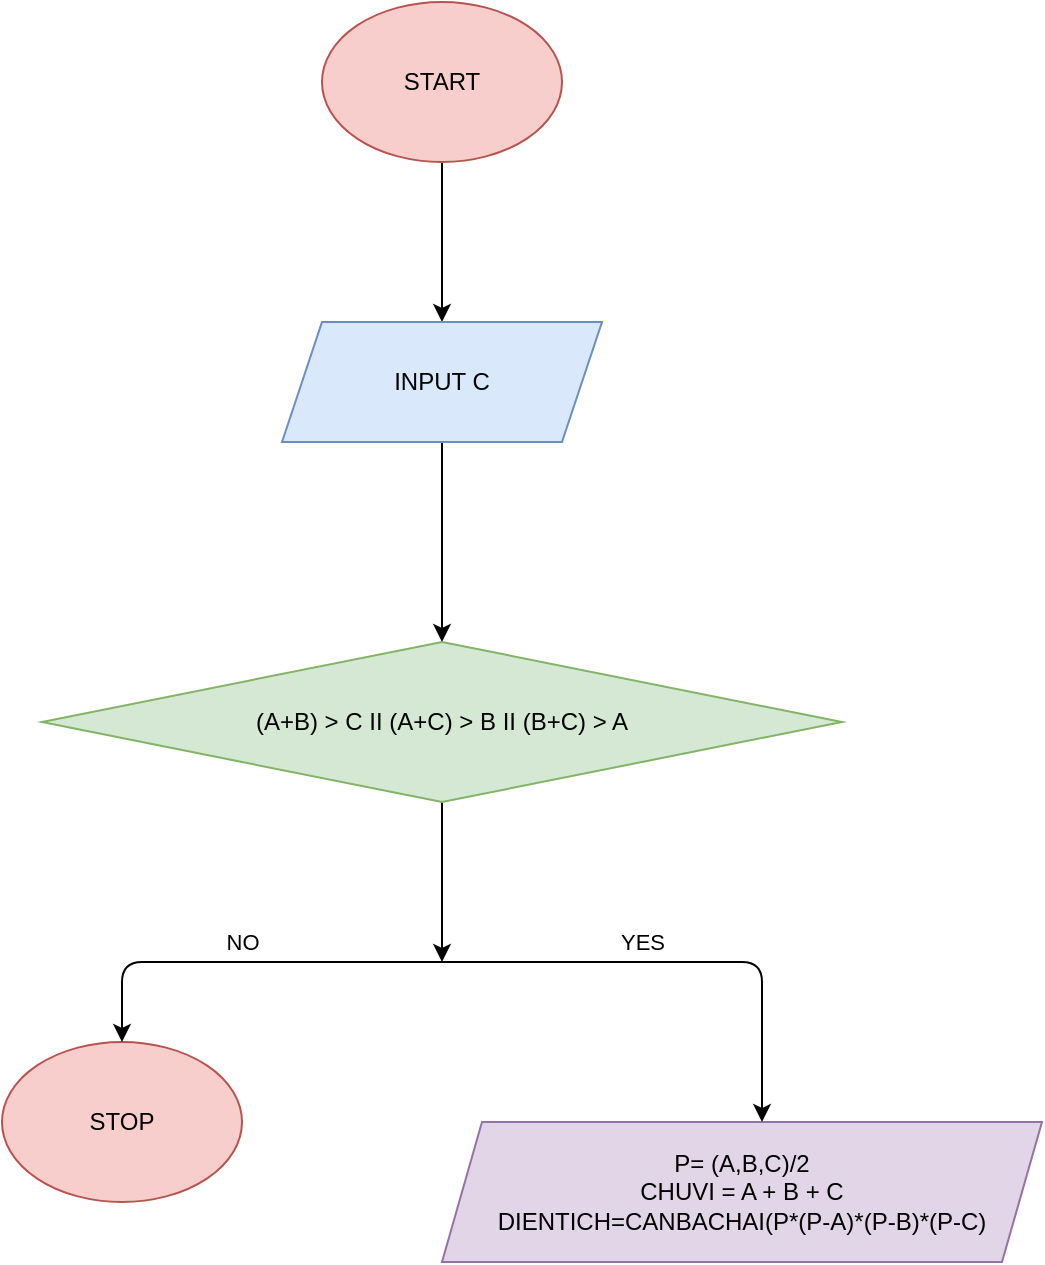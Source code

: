 <mxfile version="13.6.9" type="google"><diagram id="f3RsYmCuITHd13n0qzEx" name="Page-1"><mxGraphModel dx="1657" dy="873" grid="1" gridSize="10" guides="1" tooltips="1" connect="1" arrows="1" fold="1" page="1" pageScale="1" pageWidth="827" pageHeight="1169" math="0" shadow="0"><root><mxCell id="0"/><mxCell id="1" parent="0"/><mxCell id="S8PUJiYzVxHTxEPRs-mu-13" style="edgeStyle=orthogonalEdgeStyle;rounded=0;orthogonalLoop=1;jettySize=auto;html=1;entryX=0.5;entryY=0;entryDx=0;entryDy=0;" edge="1" parent="1" source="S8PUJiYzVxHTxEPRs-mu-1" target="S8PUJiYzVxHTxEPRs-mu-2"><mxGeometry relative="1" as="geometry"/></mxCell><mxCell id="S8PUJiYzVxHTxEPRs-mu-1" value="START" style="ellipse;whiteSpace=wrap;html=1;fillColor=#f8cecc;strokeColor=#b85450;" vertex="1" parent="1"><mxGeometry x="340" y="40" width="120" height="80" as="geometry"/></mxCell><mxCell id="S8PUJiYzVxHTxEPRs-mu-12" style="edgeStyle=orthogonalEdgeStyle;rounded=0;orthogonalLoop=1;jettySize=auto;html=1;entryX=0.5;entryY=0;entryDx=0;entryDy=0;" edge="1" parent="1" source="S8PUJiYzVxHTxEPRs-mu-2" target="S8PUJiYzVxHTxEPRs-mu-3"><mxGeometry relative="1" as="geometry"/></mxCell><mxCell id="S8PUJiYzVxHTxEPRs-mu-2" value="INPUT C" style="shape=parallelogram;perimeter=parallelogramPerimeter;whiteSpace=wrap;html=1;fixedSize=1;fillColor=#dae8fc;strokeColor=#6c8ebf;" vertex="1" parent="1"><mxGeometry x="320" y="200" width="160" height="60" as="geometry"/></mxCell><mxCell id="S8PUJiYzVxHTxEPRs-mu-4" style="edgeStyle=orthogonalEdgeStyle;rounded=0;orthogonalLoop=1;jettySize=auto;html=1;exitX=0.5;exitY=1;exitDx=0;exitDy=0;" edge="1" parent="1" source="S8PUJiYzVxHTxEPRs-mu-3"><mxGeometry relative="1" as="geometry"><mxPoint x="400" y="520" as="targetPoint"/></mxGeometry></mxCell><mxCell id="S8PUJiYzVxHTxEPRs-mu-3" value="(A+B) &amp;gt; C II (A+C) &amp;gt; B II (B+C) &amp;gt; A" style="rhombus;whiteSpace=wrap;html=1;fillColor=#d5e8d4;strokeColor=#82b366;" vertex="1" parent="1"><mxGeometry x="200" y="360" width="400" height="80" as="geometry"/></mxCell><mxCell id="S8PUJiYzVxHTxEPRs-mu-7" value="STOP" style="ellipse;whiteSpace=wrap;html=1;fillColor=#f8cecc;strokeColor=#b85450;" vertex="1" parent="1"><mxGeometry x="180" y="560" width="120" height="80" as="geometry"/></mxCell><mxCell id="S8PUJiYzVxHTxEPRs-mu-8" value="P= (A,B,C)/2&lt;br&gt;CHUVI = A + B + C&lt;br&gt;DIENTICH=CANBACHAI(P*(P-A)*(P-B)*(P-C)" style="shape=parallelogram;perimeter=parallelogramPerimeter;whiteSpace=wrap;html=1;fixedSize=1;fillColor=#e1d5e7;strokeColor=#9673a6;" vertex="1" parent="1"><mxGeometry x="400" y="600" width="300" height="70" as="geometry"/></mxCell><mxCell id="S8PUJiYzVxHTxEPRs-mu-10" value="NO" style="endArrow=classic;html=1;entryX=0.5;entryY=0;entryDx=0;entryDy=0;" edge="1" parent="1" target="S8PUJiYzVxHTxEPRs-mu-7"><mxGeometry y="-10" width="50" height="50" relative="1" as="geometry"><mxPoint x="400" y="520" as="sourcePoint"/><mxPoint x="400" y="600" as="targetPoint"/><Array as="points"><mxPoint x="240" y="520"/></Array><mxPoint as="offset"/></mxGeometry></mxCell><mxCell id="S8PUJiYzVxHTxEPRs-mu-11" value="YES" style="endArrow=classic;html=1;" edge="1" parent="1"><mxGeometry x="-0.167" y="10" width="50" height="50" relative="1" as="geometry"><mxPoint x="400" y="520" as="sourcePoint"/><mxPoint x="560" y="600" as="targetPoint"/><Array as="points"><mxPoint x="560" y="520"/></Array><mxPoint as="offset"/></mxGeometry></mxCell></root></mxGraphModel></diagram></mxfile>
